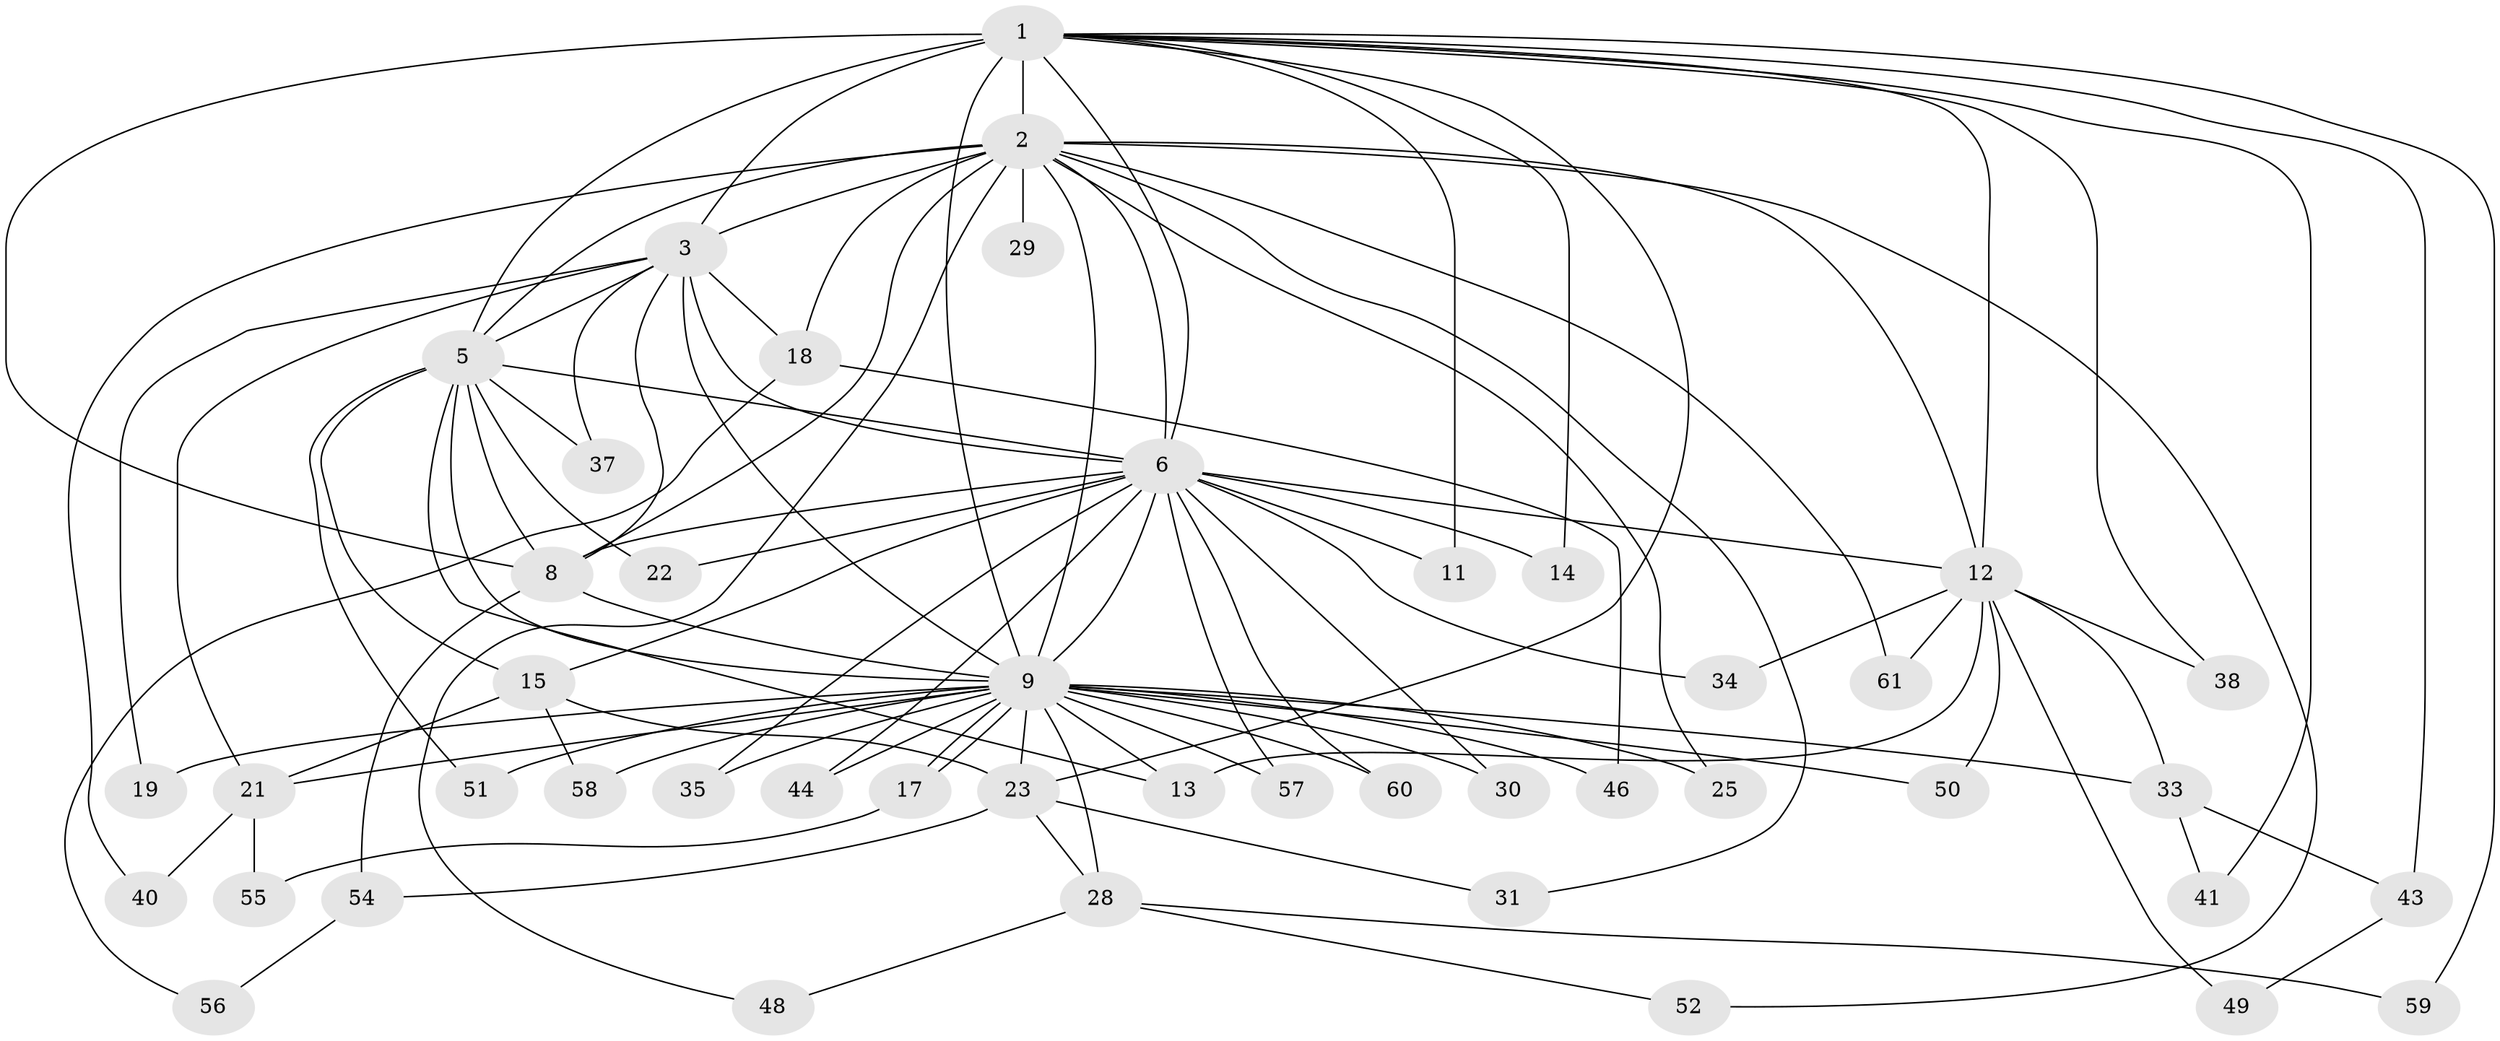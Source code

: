 // original degree distribution, {11: 0.01639344262295082, 13: 0.01639344262295082, 12: 0.03278688524590164, 16: 0.03278688524590164, 15: 0.01639344262295082, 23: 0.01639344262295082, 30: 0.01639344262295082, 10: 0.03278688524590164, 3: 0.14754098360655737, 2: 0.5737704918032787, 5: 0.04918032786885246, 4: 0.03278688524590164, 6: 0.01639344262295082}
// Generated by graph-tools (version 1.1) at 2025/10/02/27/25 16:10:58]
// undirected, 46 vertices, 102 edges
graph export_dot {
graph [start="1"]
  node [color=gray90,style=filled];
  1 [super="+7"];
  2 [super="+4"];
  3 [super="+10"];
  5 [super="+32"];
  6 [super="+20"];
  8 [super="+39"];
  9 [super="+16"];
  11 [super="+53"];
  12 [super="+27"];
  13 [super="+42"];
  14;
  15 [super="+47"];
  17;
  18;
  19;
  21 [super="+26"];
  22;
  23 [super="+24"];
  25;
  28 [super="+45"];
  29;
  30;
  31;
  33 [super="+36"];
  34;
  35;
  37;
  38;
  40;
  41;
  43;
  44;
  46;
  48;
  49;
  50;
  51;
  52;
  54;
  55;
  56;
  57;
  58;
  59;
  60;
  61;
  1 -- 2 [weight=4];
  1 -- 3 [weight=4];
  1 -- 5 [weight=2];
  1 -- 6 [weight=2];
  1 -- 8 [weight=2];
  1 -- 9 [weight=2];
  1 -- 14;
  1 -- 43;
  1 -- 11 [weight=2];
  1 -- 12;
  1 -- 38;
  1 -- 41;
  1 -- 59;
  1 -- 23;
  2 -- 3 [weight=4];
  2 -- 5 [weight=2];
  2 -- 6 [weight=2];
  2 -- 8 [weight=2];
  2 -- 9 [weight=3];
  2 -- 18;
  2 -- 52;
  2 -- 61;
  2 -- 40;
  2 -- 12;
  2 -- 48;
  2 -- 25;
  2 -- 29;
  2 -- 31;
  3 -- 5 [weight=2];
  3 -- 6 [weight=2];
  3 -- 8 [weight=2];
  3 -- 9 [weight=2];
  3 -- 18;
  3 -- 19;
  3 -- 37;
  3 -- 21;
  5 -- 6;
  5 -- 8 [weight=2];
  5 -- 9;
  5 -- 15;
  5 -- 22;
  5 -- 37;
  5 -- 51;
  5 -- 13;
  6 -- 8;
  6 -- 9;
  6 -- 11;
  6 -- 14;
  6 -- 15 [weight=2];
  6 -- 22;
  6 -- 30;
  6 -- 34;
  6 -- 35;
  6 -- 44;
  6 -- 57;
  6 -- 60;
  6 -- 12;
  8 -- 9 [weight=2];
  8 -- 54;
  9 -- 13;
  9 -- 17;
  9 -- 17;
  9 -- 19;
  9 -- 21;
  9 -- 23;
  9 -- 25;
  9 -- 28 [weight=2];
  9 -- 30;
  9 -- 33 [weight=2];
  9 -- 44;
  9 -- 46;
  9 -- 50;
  9 -- 51;
  9 -- 57;
  9 -- 58;
  9 -- 60;
  9 -- 35;
  12 -- 13;
  12 -- 33;
  12 -- 34;
  12 -- 38;
  12 -- 49;
  12 -- 50;
  12 -- 61;
  15 -- 21;
  15 -- 23;
  15 -- 58;
  17 -- 55;
  18 -- 46;
  18 -- 56;
  21 -- 40;
  21 -- 55;
  23 -- 28;
  23 -- 31;
  23 -- 54;
  28 -- 52;
  28 -- 59;
  28 -- 48;
  33 -- 41;
  33 -- 43;
  43 -- 49;
  54 -- 56;
}
